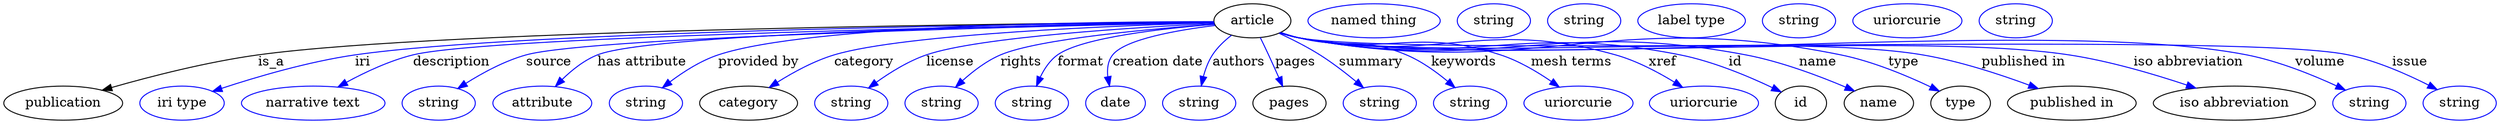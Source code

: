 digraph {
	graph [bb="0,0,2617.7,123"];
	node [label="\N"];
	article	[height=0.5,
		label=article,
		pos="1311.4,105",
		width=1.1193];
	publication	[height=0.5,
		pos="62.394,18",
		width=1.7332];
	article -> publication	[label=is_a,
		lp="280.39,61.5",
		pos="e,103.33,31.687 1271,103.76 1103.8,102.61 465.78,96.471 266.39,69 213.33,61.689 154,46.307 113.06,34.522"];
	iri	[color=blue,
		height=0.5,
		label="iri type",
		pos="187.39,18",
		width=1.2277];
	article -> iri	[color=blue,
		label=iri,
		lp="376.39,61.5",
		pos="e,219.57,30.502 1271,103.67 1114.3,102.2 546.6,95.142 368.39,69 319.75,61.863 265.6,45.781 229.31,33.771",
		style=solid];
	description	[color=blue,
		height=0.5,
		label="narrative text",
		pos="325.39,18",
		width=2.0943];
	article -> description	[color=blue,
		label=description,
		lp="469.89,61.5",
		pos="e,351.2,35.092 1271.1,103.36 1109.2,100.67 511.56,89.447 429.39,69 405.06,62.944 379.66,50.856 360.05,40.083",
		style=solid];
	source	[color=blue,
		height=0.5,
		label=string,
		pos="457.39,18",
		width=1.0652];
	article -> source	[color=blue,
		label=source,
		lp="572.39,61.5",
		pos="e,477.54,33.615 1271.1,103.22 1123.5,100.22 618.05,88.586 548.39,69 526.08,62.725 503.22,50.139 486,39.165",
		style=solid];
	"has attribute"	[color=blue,
		height=0.5,
		label=attribute,
		pos="565.39,18",
		width=1.4443];
	article -> "has attribute"	[color=blue,
		label="has attribute",
		lp="669.39,61.5",
		pos="e,578.93,35.734 1271.1,103.49 1132.7,101.53 682.4,93.343 622.39,69 608.59,63.4 595.85,52.982 585.94,43.099",
		style=solid];
	"provided by"	[color=blue,
		height=0.5,
		label=string,
		pos="673.39,18",
		width=1.0652];
	article -> "provided by"	[color=blue,
		label="provided by",
		lp="791.89,61.5",
		pos="e,690.72,34.238 1270.9,104.16 1158.8,104.19 846.18,101.3 749.39,69 731.03,62.873 712.83,51.152 698.85,40.598",
		style=solid];
	category	[height=0.5,
		pos="781.39,18",
		width=1.4263];
	article -> category	[color=blue,
		label=category,
		lp="902.89,61.5",
		pos="e,803.13,34.583 1271.2,102.98 1177.2,100.25 945.58,91.399 871.39,69 850.32,62.635 828.68,50.818 811.91,40.27",
		style=solid];
	license	[color=blue,
		height=0.5,
		label=string,
		pos="889.39,18",
		width=1.0652];
	article -> license	[color=blue,
		label=license,
		lp="993.39,61.5",
		pos="e,907.59,33.996 1271.3,102.22 1193.3,98.372 1023.5,88.052 968.39,69 949.42,62.436 930.33,50.539 915.67,39.996",
		style=solid];
	rights	[color=blue,
		height=0.5,
		label=string,
		pos="984.39,18",
		width=1.0652];
	article -> rights	[color=blue,
		label=rights,
		lp="1067.9,61.5",
		pos="e,999.1,34.832 1271.7,101.39 1208,96.776 1086.1,86.005 1046.4,69 1031.7,62.687 1017.6,51.845 1006.5,41.867",
		style=solid];
	format	[color=blue,
		height=0.5,
		label=string,
		pos="1079.4,18",
		width=1.0652];
	article -> format	[color=blue,
		label=format,
		lp="1130.9,61.5",
		pos="e,1084.3,36.018 1271.9,101.34 1219.9,97.174 1132.3,87.575 1106.4,69 1098.3,63.172 1092.3,54.122 1088.2,45.315",
		style=solid];
	"creation date"	[color=blue,
		height=0.5,
		label=date,
		pos="1167.4,18",
		width=0.86659];
	article -> "creation date"	[color=blue,
		label="creation date",
		lp="1211.9,61.5",
		pos="e,1161.1,36.013 1272.5,100.14 1233.6,95.38 1177.6,85.778 1164.4,69 1159.3,62.57 1158.4,54.101 1159.2,45.964",
		style=solid];
	authors	[color=blue,
		height=0.5,
		label=string,
		pos="1255.4,18",
		width=1.0652];
	article -> authors	[color=blue,
		label=authors,
		lp="1296.9,61.5",
		pos="e,1257.6,36.265 1289.4,89.726 1282.1,84.051 1274.6,76.968 1269.4,69 1265,62.16 1261.9,53.917 1259.8,46.114",
		style=solid];
	pages	[height=0.5,
		pos="1350.4,18",
		width=1.0652];
	article -> pages	[color=blue,
		label=pages,
		lp="1356.9,61.5",
		pos="e,1343.2,35.737 1319.7,87.326 1322.5,81.546 1325.6,75.008 1328.4,69 1332,61.254 1335.8,52.774 1339.2,45.034",
		style=solid];
	summary	[color=blue,
		height=0.5,
		label=string,
		pos="1445.4,18",
		width=1.0652];
	article -> summary	[color=blue,
		label=summary,
		lp="1435.9,61.5",
		pos="e,1428.2,34.279 1339.4,91.857 1352.8,85.651 1368.8,77.601 1382.4,69 1395.6,60.645 1409.3,50.046 1420.5,40.759",
		style=solid];
	keywords	[color=blue,
		height=0.5,
		label=string,
		pos="1540.4,18",
		width=1.0652];
	article -> keywords	[color=blue,
		label=keywords,
		lp="1533.9,61.5",
		pos="e,1524.5,34.432 1341.2,92.724 1347.5,90.614 1354.1,88.579 1360.4,87 1409.7,74.618 1426.5,88.782 1473.4,69 1489.1,62.349 1504.6,51.23 \
1516.7,41.164",
		style=solid];
	"mesh terms"	[color=blue,
		height=0.5,
		label=uriorcurie,
		pos="1654.4,18",
		width=1.5887];
	article -> "mesh terms"	[color=blue,
		label="mesh terms",
		lp="1646.9,61.5",
		pos="e,1634.1,35.051 1340.6,92.54 1347,90.389 1353.9,88.385 1360.4,87 1452.9,67.35 1482.5,98.398 1572.4,69 1591.5,62.76 1610.7,51.333 \
1625.8,40.977",
		style=solid];
	xref	[color=blue,
		height=0.5,
		label=uriorcurie,
		pos="1786.4,18",
		width=1.5887];
	article -> xref	[color=blue,
		label=xref,
		lp="1742.9,61.5",
		pos="e,1763.9,34.755 1340.6,92.388 1347,90.247 1353.9,88.284 1360.4,87 1505.8,58.43 1550.7,109.06 1693.4,69 1715.3,62.841 1737.9,50.871 \
1755.3,40.187",
		style=solid];
	id	[height=0.5,
		pos="1888.4,18",
		width=0.75];
	article -> id	[color=blue,
		label=id,
		lp="1819.4,61.5",
		pos="e,1867.5,29.909 1340.3,92.429 1346.8,90.257 1353.8,88.271 1360.4,87 1535.6,53.412 1586.4,103.81 1761.4,69 1796,62.113 1833.3,46.31 \
1858.5,34.3",
		style=solid];
	name	[height=0.5,
		pos="1969.4,18",
		width=1.011];
	article -> name	[color=blue,
		label=name,
		lp="1905.4,61.5",
		pos="e,1943.9,30.909 1340.3,92.396 1346.8,90.226 1353.8,88.25 1360.4,87 1565.8,48.319 1625,108.06 1830.4,69 1867.1,62.013 1907.1,46.765 \
1934.7,34.933",
		style=solid];
	type	[height=0.5,
		pos="2055.4,18",
		width=0.86659];
	article -> type	[color=blue,
		label=type,
		lp="1995.4,61.5",
		pos="e,2032.9,30.746 1340.3,92.363 1346.8,90.195 1353.8,88.228 1360.4,87 1609.2,41.01 1681.5,119.51 1929.4,69 1962.8,62.198 1998.7,47.097 \
2023.6,35.26",
		style=solid];
	"published in"	[height=0.5,
		pos="2172.4,18",
		width=1.8776];
	article -> "published in"	[color=blue,
		label="published in",
		lp="2121.4,61.5",
		pos="e,2136.9,33.454 1340.3,92.343 1346.8,90.175 1353.8,88.214 1360.4,87 1503.6,60.83 1871.8,93.333 2015.4,69 2054.1,62.444 2096.4,48.56 \
2127.3,37.083",
		style=solid];
	"iso abbreviation"	[height=0.5,
		pos="2343.4,18",
		width=2.3651];
	article -> "iso abbreviation"	[color=blue,
		label="iso abbreviation",
		lp="2294.9,61.5",
		pos="e,2302.9,33.85 1340.3,92.317 1346.8,90.151 1353.7,88.196 1360.4,87 1537.4,55.143 1991.6,96.056 2169.4,69 2212,62.522 2258.8,48.662 \
2293.1,37.173",
		style=solid];
	volume	[color=blue,
		height=0.5,
		label=string,
		pos="2484.4,18",
		width=1.0652];
	article -> volume	[color=blue,
		label=volume,
		lp="2433.4,61.5",
		pos="e,2459.2,31.926 1340.3,92.296 1346.8,90.131 1353.7,88.183 1360.4,87 1578.3,48.238 2139.2,111.94 2356.4,69 2389.4,62.475 2424.9,47.971 \
2450.1,36.257",
		style=solid];
	issue	[color=blue,
		height=0.5,
		label=string,
		pos="2579.4,18",
		width=1.0652];
	article -> issue	[color=blue,
		label=issue,
		lp="2527.9,61.5",
		pos="e,2555.9,32.404 1340.3,92.287 1346.8,90.123 1353.7,88.177 1360.4,87 1481.1,65.643 2343.6,94.748 2463.4,69 2492.8,62.671 2524.1,48.737 \
2546.7,37.182",
		style=solid];
	"named thing_category"	[color=blue,
		height=0.5,
		label="named thing",
		pos="1439.4,105",
		width=1.9318];
	publication_pages	[color=blue,
		height=0.5,
		label=string,
		pos="1565.4,105",
		width=1.0652];
	publication_id	[color=blue,
		height=0.5,
		label=string,
		pos="1660.4,105",
		width=1.0652];
	publication_name	[color=blue,
		height=0.5,
		label="label type",
		pos="1773.4,105",
		width=1.5707];
	publication_type	[color=blue,
		height=0.5,
		label=string,
		pos="1886.4,105",
		width=1.0652];
	"article_published in"	[color=blue,
		height=0.5,
		label=uriorcurie,
		pos="2000.4,105",
		width=1.5887];
	"article_iso abbreviation"	[color=blue,
		height=0.5,
		label=string,
		pos="2114.4,105",
		width=1.0652];
}
